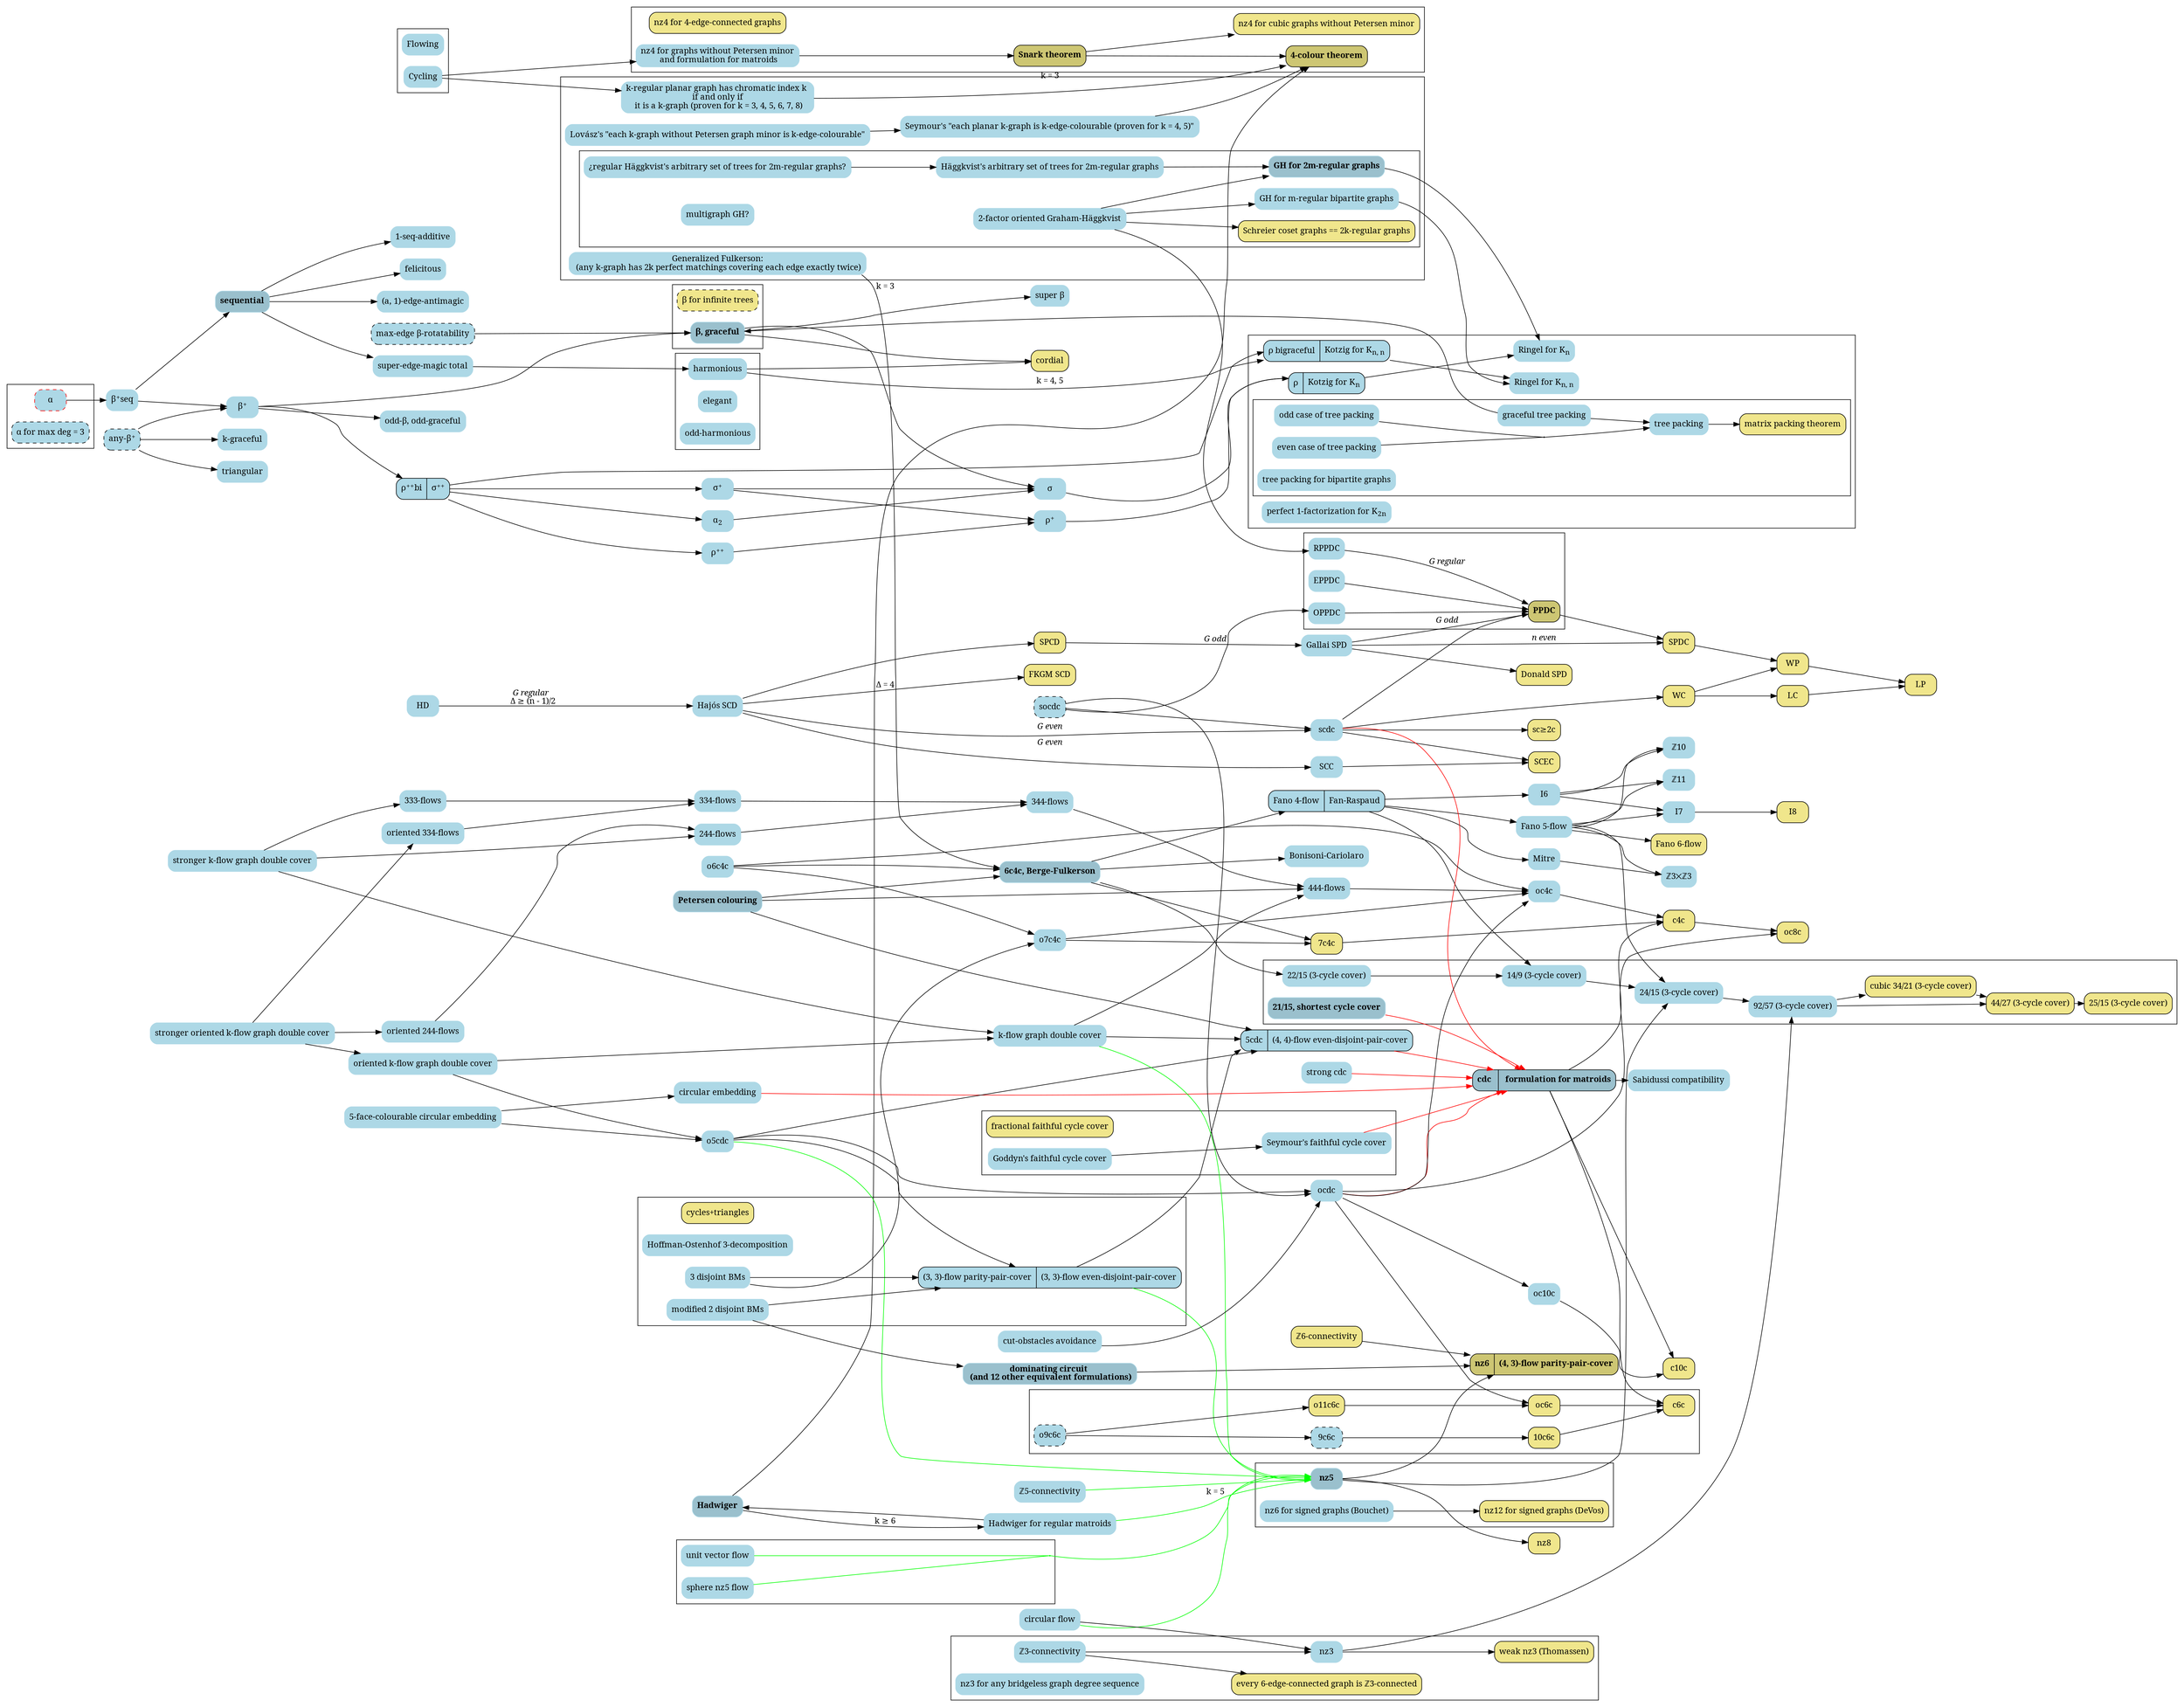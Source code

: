 digraph labelings {
    graph [fontname = "georgia"];
    node [fontname = "georgia"];
    edge [fontname = "georgia"];
    graph [overlap=false];
    ranksep=0.1;
    compound=true;
    rankdir="LR";
    node [color=lightblue, style=filled, shape=Mrecord];

    subgraph important_thms {
        node [color="black", fillcolor="khaki3"]
        fct [label=<<B>4-colour theorem</B>>]
        snark_thm [label=<<B>Snark theorem</B>>]
        PPDC [label=<<B>PPDC</B>>];

        node [style="filled,rounded", shape=record];
        nz6 [label=<{<B>nz6</B> | <B>(4, 3)-flow parity-pair-cover</B>}>]
    }

    subgraph thms {
        node [style="filled", color="black", fillcolor="khaki"];
        cordial

        schreier [label="Schreier coset graphs == 2k-regular graphs"];

        SPCD
        SCD [label="FKGM SCD"]
        SPD [label="Donald SPD"]
        SPDC
        WC
        WP
        LC
        LP
        SCEC
        c4c
        c6c
        oc6c
        oc8c
        sc_more2_c [label="sc≥2c"]
        nz8
        seven_c4c [label="7c4c"]
        ten_c6c [label="10c6c"]
        o11c6c
        c10c
        ct [label="cycles+triangles"]
        ff [label="fractional faithful cycle cover"]
        short_25_15 [label="25/15 (3-cycle cover)"]
        short_44_27 [label="44/27 (3-cycle cover)"]
        short_cubic_34_21 [label="cubic 34/21 (3-cycle cover)"]
        fano6 [label="Fano 6-flow"]
        I8
        z6 [label="ℤ6-connectivity"]
        weak_z3 [label="every 6-edge-connected graph is ℤ3-connected"]
        nz12_signed [label="nz12 for signed graphs (DeVos)"]
        cubic_nz4_no_petersen [label="nz4 for cubic graphs without Petersen minor"]
        weak_nz3 [label="weak nz3 (Thomassen)"]
        nz4_thm [label="nz4 for 4-edge-connected graphs"]

        node [style="dashed,filled"];
        inf_beta [label="β for infinite trees"];
    }

    subgraph important_conjectures {
        node [fillcolor="lightblue3"]
        beta [label=<<B>β, graceful</B>>]
        seq [label=<<B>sequential</B>>]

        GH [label=<<B>GH for 2m-regular graphs</B>>];

        bf [label=<<B>6c4c, Berge-Fulkerson</B>>]
        petersen [label=<<B>Petersen colouring</B>>]
        nz5 [label=<<B>nz5</B>>]
        dc [label=<<B>dominating circuit <BR/> (and 12 other equivalent formulations)</B>>]
        short_21_15 [label=<<B>21/15, shortest cycle cover</B>>]
        
        Hadwiger [label=<<B>Hadwiger</B>>]

        node [color="black", style="filled,rounded", shape=record];
        cdc [label=<{<B>cdc </B> | <B> formulation for matroids</B>}>]
    }

    subgraph records {
        node [style="filled,rounded", color="black", fillcolor="lightblue", shape=record];
        rho_sigma [label=<{ρ<SUP>++</SUP>bi | σ<SUP>++</SUP>}>];
        rho_bi [label=<{ρ bigraceful | Kotzig for K<SUB>n, n</SUB>}>];
        rho [label=<{ρ | Kotzig for K<SUB>n</SUB>}>];

        five_cdc [label=<{5cdc | (4, 4)-flow even-disjoint-pair-cover}>]
        three_pp [label=<{(3, 3)-flow parity-pair-cover | (3, 3)-flow even-disjoint-pair-cover}>]
        fano4 [label=<{Fano 4-flow | Fan-Raspaud}>]
    }

    subgraph cluster_alpha {
        {
            node [style="dashed,filled", color="red", fillcolor="lightblue"];
            alpha [label="α"];
        }
        {
            node [style="dashed,filled", color="black", fillcolor="lightblue"];
            alpha_deg3 [label="α for max deg = 3"];
        }
    }

    beta_plus_seq [label=<β<SUP>+</SUP>seq>];
    alpha -> beta_plus_seq;
    beta_plus_seq -> seq;
    beta_plus [label=<β<SUP>+</SUP>>];
    beta_plus_seq -> beta_plus;
    semt [label="super-edge-magic total"]
    harm [label="harmonious"]
    seq -> semt;
    semt -> harm;
    beta_plus -> rho_sigma;

    subgraph cluster_beta {
        inf_beta
        beta
    }
    beta_plus -> beta;
    {
        node [style="dashed,filled", color="black", fillcolor="lightblue"];
        beta_rot [label="max-edge β-rotatability"]
    }
    beta_rot -> beta
    beta -> cordial
    harm -> cordial

    subgraph cluster_factorization {
        rho_bi
        rho
        ringelnn [label=<Ringel for K<SUB>n, n</SUB>>];
        ringel [label=<Ringel for K<SUB>n</SUB>>];
        one_factor [label=<perfect 1-factorization for K<SUB>2n</SUB>>]
        subgraph cluster_tpc {
            //style=invis
            {
                edge [dir=none];
                tpc_odd [label="odd case of tree packing"]
                tpc_dummy [shape=point, width=0.02, color="black", fillcolor="black"];
                tpc_even [label="even case of tree packing"]
                tpc [label="tree packing"]
                tpc_bip [label="tree packing for bipartite graphs"]
                //{rank=same tpc_even tpc_odd tpc_dummy}
                tpc_odd -> tpc_dummy
                tpc_even -> tpc_dummy
            }
            tpc_dummy -> tpc
            {
                node [style="filled", color="black", fillcolor="khaki"];
                mpt [label="matrix packing theorem"]
            }
            graceful_tpc [label="graceful tree packing"]
            graceful_tpc -> tpc
        }
    }
    graceful_tpc -> beta
    rho_bi -> ringelnn;
    rho -> ringel;

    harm -> rho_bi;
    rho_sigma -> rho_bi;
    rho_pp [label=<ρ<SUP>++</SUP>>];
    rho_sigma -> rho_pp;
    sigma_p [label=<σ<SUP>+</SUP>>];
    rho_sigma -> sigma_p;
    sigma [label="σ"];
    beta -> sigma;
    sigma_p -> sigma;
    rho_p [label=<ρ<SUP>+</SUP>>];
    rho_pp -> rho_p;
    sigma_p -> rho_p;
    sigma -> rho;
    rho_p -> rho;
    {
        node [style="dashed,filled", color="black", fillcolor="lightblue"];
        k_beta_p [label=<any-β<SUP>+</SUP>>];
    }
    k_beta_p -> beta_plus;

    odd_beta [label="odd-β, odd-graceful"]
    beta_plus -> odd_beta
    super_beta [label="super β"]
    beta -> super_beta
    subgraph cluster_harmonious {
        elegant
        odd_harm [label="odd-harmonious"]
        harm
    }
    seq -> felicitous
    k_graceful [label="k-graceful"]
    k_beta_p -> k_graceful
    k_beta_p -> triangular

    antimagic [label="(a, 1)-edge-antimagic"]
    seq -> antimagic
    seq_add [label="1-seq-additive"]
    seq -> seq_add

    alpha_2 [label=<α<SUB>2</SUB>>]
    rho_sigma -> alpha_2
    alpha_2 -> sigma

    twoGH -> GH;
    twoGH -> bipGH;
    randomGH -> GH;
    regular_randomGH -> randomGH;
    GH -> ringel;
    bipGH -> ringelnn;
    twoGH -> schreier;
    subgraph cluster_ppdc {
        PPDC
        RPPDC
        EPPDC
        OPPDC
    }
    twoGH -> RPPDC;
    RPPDC -> PPDC [label=<<I>G regular</I>>];
    EPPDC -> PPDC;
    scdc -> PPDC;
    three_d [label="Hoffman-Ostenhof 3-decomposition"]
    hajos_scd [label="Hajós SCD"]
    HD -> hajos_scd [label=<<I>G regular</I><BR/>  Δ ≥ (n - 1)/2>]
    hajos_scd -> SCD [label="Δ = 4"]
    hajos_scd -> SCC [label=<<I>G even</I>>]
    hajos_scd -> scdc [label=<<I>G even</I>>]
    SCC -> SCEC
    scdc -> SCEC
    hajos_scd -> SPCD
    gallai_spd [label="Gallai SPD"] //TODO: , xlabel="[Gallai]"]
    SPCD -> gallai_spd [label=<<I>G odd</I>>]
    gallai_spd -> SPD
    gallai_spd -> PPDC [label=<<I>G odd</I>>]
    PPDC -> SPDC
    gallai_spd -> SPDC [label=<<I>n even</I>>]
    cdc -> c4c
    cdc -> c6c
    subgraph into_cdc {
        edge [color="red"]
        scdc -> cdc
        ocdc -> cdc
        five_cdc -> cdc
        fcc -> cdc
        short_21_15 -> cdc
        ce -> cdc
        strong_cdc -> cdc
    }
    subgraph into_nz5 {
        edge [color="green"]
        o5cdc -> nz5
        three_pp -> nz5
        kfdc -> nz5
        sphere_dummy -> nz5
        z5 -> nz5
        circular -> nz5

        edge [dir=none]
        had_mat -> nz5 [label="k = 5"]
    }
    scdc -> WC
    WC -> LC
    LC -> LP
    WC -> WP
    WP -> LP
    scdc -> sc_more2_c
    SPDC -> WP
    {
        node [style="dashed,filled", color="black", fillcolor="lightblue"];
        socdc
        OPPDC
    }
    OPPDC -> PPDC
    socdc -> OPPDC
    socdc -> scdc
    socdc -> ocdc
    ocdc -> oc4c
    ocdc -> oc10c
    sab [label="Sabidussi compatibility"]
    cdc -> sab
    fff_flows [label="444-flows"]
    petersen -> five_cdc
    petersen -> bf
    petersen -> fff_flows
    o5cdc -> five_cdc
    o6c4c -> bf
    bf -> seven_c4c
    o6c4c -> oc4c
    o5cdc -> ocdc
    subgraph cluster_bm {
        ct
        three_d
        bm [label="modified 2 disjoint BMs"]
        three_bm [label="3 disjoint BMs"]
        three_pp
        bm -> three_pp
        three_bm -> three_pp
    }
    o5cdc -> three_pp
    three_pp -> five_cdc
    nz5 -> nz6
    nz5 -> nz8
    seven_c4c -> c4c
    ten_c6c -> c6c
    o11c6c -> oc6c
    oc6c -> c6c
    ocdc -> oc6c
    c4c -> oc8c
    ocdc -> oc8c
    {
        node [style="dashed,filled", color="black", fillcolor="lightblue"];
        o9c6c
        nine_c6c [label="9c6c"]
    }
    o9c6c -> nine_c6c
    o9c6c -> o11c6c
    nine_c6c -> ten_c6c
    subgraph cluster_c6c {
        o9c6c
        nine_c6c
        ten_c6c
        o11c6c
        oc6c
        c6c
    }
    oc4c -> c4c
    oc10c -> c10c
    cdc -> c10c
    kfdc [label="k-flow graph double cover"]
    kfdc -> five_cdc
    kfdc -> fff_flows
    okfdc [label="oriented k-flow graph double cover"]
    okfdc -> kfdc
    okfdc -> o5cdc
    skfdc [label="stronger k-flow graph double cover"]
    tff_flows [label="244-flows"]
    otff_flows [label="oriented 244-flows"]
    ttf_flows [label="334-flows"]
    ottf_flows [label="oriented 334-flows"]
    sokfdc [label="stronger oriented k-flow graph double cover"]
    ttt_flows [label="333-flows"]
    thff_flows [label="344-flows"]
    tff_flows -> thff_flows
    ttf_flows -> thff_flows
    thff_flows -> fff_flows
    skfdc -> ttt_flows
    skfdc -> tff_flows
    sokfdc -> otff_flows
    sokfdc -> ottf_flows
    ttt_flows -> ttf_flows
    ottf_flows -> ttf_flows
    skfdc -> kfdc
    sokfdc -> okfdc
    otff_flows -> tff_flows
    fff_flows -> oc4c
    subgraph cluster_unit_vector_flow {
        //style=invis;
        edge [dir=none];
        uvf [label="unit vector flow"]
        sphere_dummy [shape=point, width=0.02, color="green", fillcolor="green"];
        snz5 [label="sphere nz5 flow"]
        uvf -> sphere_dummy [color="green"]
        snz5 -> sphere_dummy [color="green"]
    }
    dc -> nz6
    bm -> dc
    three_bm -> o7c4c
    o7c4c -> seven_c4c
    o7c4c -> oc4c
    o6c4c -> o7c4c
    fcc [label="Seymour's faithful cycle cover"]
    gfcc [label="Goddyn's faithful cycle cover"]
    gfcc -> fcc
    nz3 [label="nz3"]

    subgraph cluster_short {
        short_24_15 [label="24/15 (3-cycle cover)"]
        short_14_9 [label="14/9 (3-cycle cover)"]
        short_22_15 [label="22/15 (3-cycle cover)"]
        short_21_15
        short_92_57 [label="92/57 (3-cycle cover)"]
        short_25_15
        short_44_27
        short_cubic_34_21
    }
    fano5 [label="Fano 5-flow"]
    bf -> fano4
    bc [label="Bonisoni-Cariolaro"]
    bf -> bc
    bf -> short_22_15
    nz5 -> short_24_15
    fano5 -> short_24_15
    short_22_15 -> short_14_9
    fano4 -> short_14_9
    short_14_9 -> short_24_15
    fano4 -> fano5
    nz3 -> short_92_57
    short_92_57 -> short_cubic_34_21
    short_92_57 -> short_44_27
    short_cubic_34_21 -> short_44_27
    short_24_15 -> short_92_57
    short_44_27 -> short_25_15
    fano5 -> fano6
    fano4 -> Mitre
    z3z3 [label="ℤ3⨉ℤ3"]
    z10 [label="ℤ10"]
    z11 [label="ℤ11"]
    fano4 -> I6
    I6 -> I7
    I7 -> I8
    I6 -> z10
    fano5 -> I7
    fano5 -> z10
    fano5 -> z3z3
    I6 -> z11
    Mitre -> z3z3
    fano5 -> z11
    ce [label="circular embedding"]
    strong_cdc [label="strong cdc"]
    five_ce [label="5-face-colourable circular embedding"]
    five_ce -> ce
    five_ce -> o5cdc
    z3 [label="ℤ3-connectivity"]
    z3 -> weak_z3
    z3 -> nz3
    z5 [label="ℤ5-connectivity"]
    z6 -> nz6
    nz6_signed [label="nz6 for signed graphs (Bouchet)"]
    nz6_signed -> nz12_signed
    nz3_gds [label="nz3 for any bridgeless graph degree sequence"]
    tpc -> mpt
    cut [label="cut-obstacles avoidance"]
    cut -> ocdc
    had_mat [label="Hadwiger for regular matroids"]
    had_mat -> Hadwiger
    Hadwiger -> had_mat [label="k ≥ 6"]
    Hadwiger -> fct [label=<k = 4, 5>]

    subgraph cluster_matroid {
        Flowing
        Cycling
    }
    snark_thm -> fct
    nz4_no_petersen [label=<nz4 for graphs without Petersen minor<BR/> and formulation for matroids>]
    nz4_no_petersen -> snark_thm
    snark_thm -> cubic_nz4_no_petersen
    subgraph cluster_nz4 {
        fct
        snark_thm
        nz4_thm
        nz4_no_petersen
        cubic_nz4_no_petersen
    }
    subgraph cluster_nz3 {
        nz3
        weak_nz3
        nz3_gds
        z3
        weak_z3
    }
    gen_fulk [label=<Generalized Fulkerson:<BR/> (any k-graph has 2k perfect matchings covering each edge exactly twice)>]
    gen_fulk -> bf [label="k = 3"]
    planar_k_graphs [label=<Seymour's "each planar k-graph is k-edge-colourable (proven for k = 4, 5)">]
    k_graphs_no_petersen [label=<Lovász's "each k-graph without Petersen graph minor is k-edge-colourable">]
    k_graphs_no_petersen -> planar_k_graphs
    planar_k_graphs -> fct
    k_regular [label=<k-regular planar graph has chromatic index k <BR/> if and only if <BR/> it is a k-graph (proven for k = 3, 4, 5, 6, 7, 8)>]
    Cycling -> k_regular
    Cycling -> nz4_no_petersen
    k_regular -> fct [label="k = 3"]
    subgraph cluster_k_graphs {
        gen_fulk
        planar_k_graphs
        k_graphs_no_petersen
        k_regular
        subgraph cluster_GH {
            twoGH [label="2-factor oriented Graham-Häggkvist"];
            multigraphGH [label="multigraph GH?"];
            GH
            bipGH [label="GH for m-regular bipartite graphs"];
            randomGH [label="Häggkvist's arbitrary set of trees for 2m-regular graphs"];
            regular_randomGH [label="¿regular Häggkvist's arbitrary set of trees for 2m-regular graphs?"];
            schreier
        }
    }
    nz3 -> weak_nz3
    circular [label="circular flow"]
    circular -> nz3
    subgraph cluster_faithful {
        ff
        fcc
        gfcc
    }
    subgraph cluster_nz5 {
        nz5
        nz6_signed
        nz12_signed
    }
}
